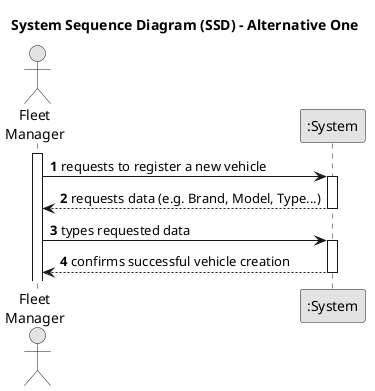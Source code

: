 @startuml
skinparam monochrome true
skinparam packageStyle rectangle
skinparam shadowing false

title System Sequence Diagram (SSD) - Alternative One

autonumber

actor "Fleet\nManager" as Employee
participant ":System" as System

activate Employee

    Employee -> System : requests to register a new vehicle
    activate System

        System --> Employee : requests data (e.g. Brand, Model, Type...)
    deactivate System

    Employee -> System : types requested data
    activate System

        System --> Employee : confirms successful vehicle creation
    deactivate System

@enduml